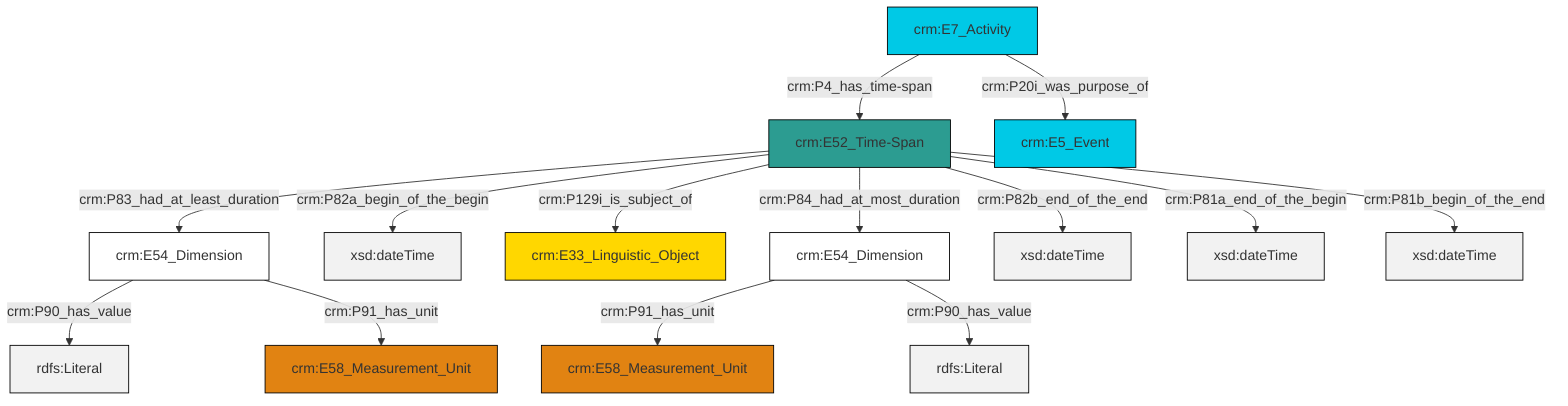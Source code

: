 graph TD
classDef Literal fill:#f2f2f2,stroke:#000000;
classDef CRM_Entity fill:#FFFFFF,stroke:#000000;
classDef Temporal_Entity fill:#00C9E6, stroke:#000000;
classDef Type fill:#E18312, stroke:#000000;
classDef Time-Span fill:#2C9C91, stroke:#000000;
classDef Appellation fill:#FFEB7F, stroke:#000000;
classDef Place fill:#008836, stroke:#000000;
classDef Persistent_Item fill:#B266B2, stroke:#000000;
classDef Conceptual_Object fill:#FFD700, stroke:#000000;
classDef Physical_Thing fill:#D2B48C, stroke:#000000;
classDef Actor fill:#f58aad, stroke:#000000;
classDef PC_Classes fill:#4ce600, stroke:#000000;
classDef Multi fill:#cccccc,stroke:#000000;

4["crm:E52_Time-Span"]:::Time-Span -->|crm:P83_had_at_least_duration| 5["crm:E54_Dimension"]:::CRM_Entity
4["crm:E52_Time-Span"]:::Time-Span -->|crm:P82a_begin_of_the_begin| 6[xsd:dateTime]:::Literal
5["crm:E54_Dimension"]:::CRM_Entity -->|crm:P90_has_value| 7[rdfs:Literal]:::Literal
10["crm:E54_Dimension"]:::CRM_Entity -->|crm:P91_has_unit| 2["crm:E58_Measurement_Unit"]:::Type
10["crm:E54_Dimension"]:::CRM_Entity -->|crm:P90_has_value| 11[rdfs:Literal]:::Literal
4["crm:E52_Time-Span"]:::Time-Span -->|crm:P82b_end_of_the_end| 12[xsd:dateTime]:::Literal
5["crm:E54_Dimension"]:::CRM_Entity -->|crm:P91_has_unit| 0["crm:E58_Measurement_Unit"]:::Type
4["crm:E52_Time-Span"]:::Time-Span -->|crm:P129i_is_subject_of| 8["crm:E33_Linguistic_Object"]:::Conceptual_Object
14["crm:E7_Activity"]:::Temporal_Entity -->|crm:P4_has_time-span| 4["crm:E52_Time-Span"]:::Time-Span
4["crm:E52_Time-Span"]:::Time-Span -->|crm:P81a_end_of_the_begin| 20[xsd:dateTime]:::Literal
4["crm:E52_Time-Span"]:::Time-Span -->|crm:P84_had_at_most_duration| 10["crm:E54_Dimension"]:::CRM_Entity
14["crm:E7_Activity"]:::Temporal_Entity -->|crm:P20i_was_purpose_of| 16["crm:E5_Event"]:::Temporal_Entity
4["crm:E52_Time-Span"]:::Time-Span -->|crm:P81b_begin_of_the_end| 21[xsd:dateTime]:::Literal